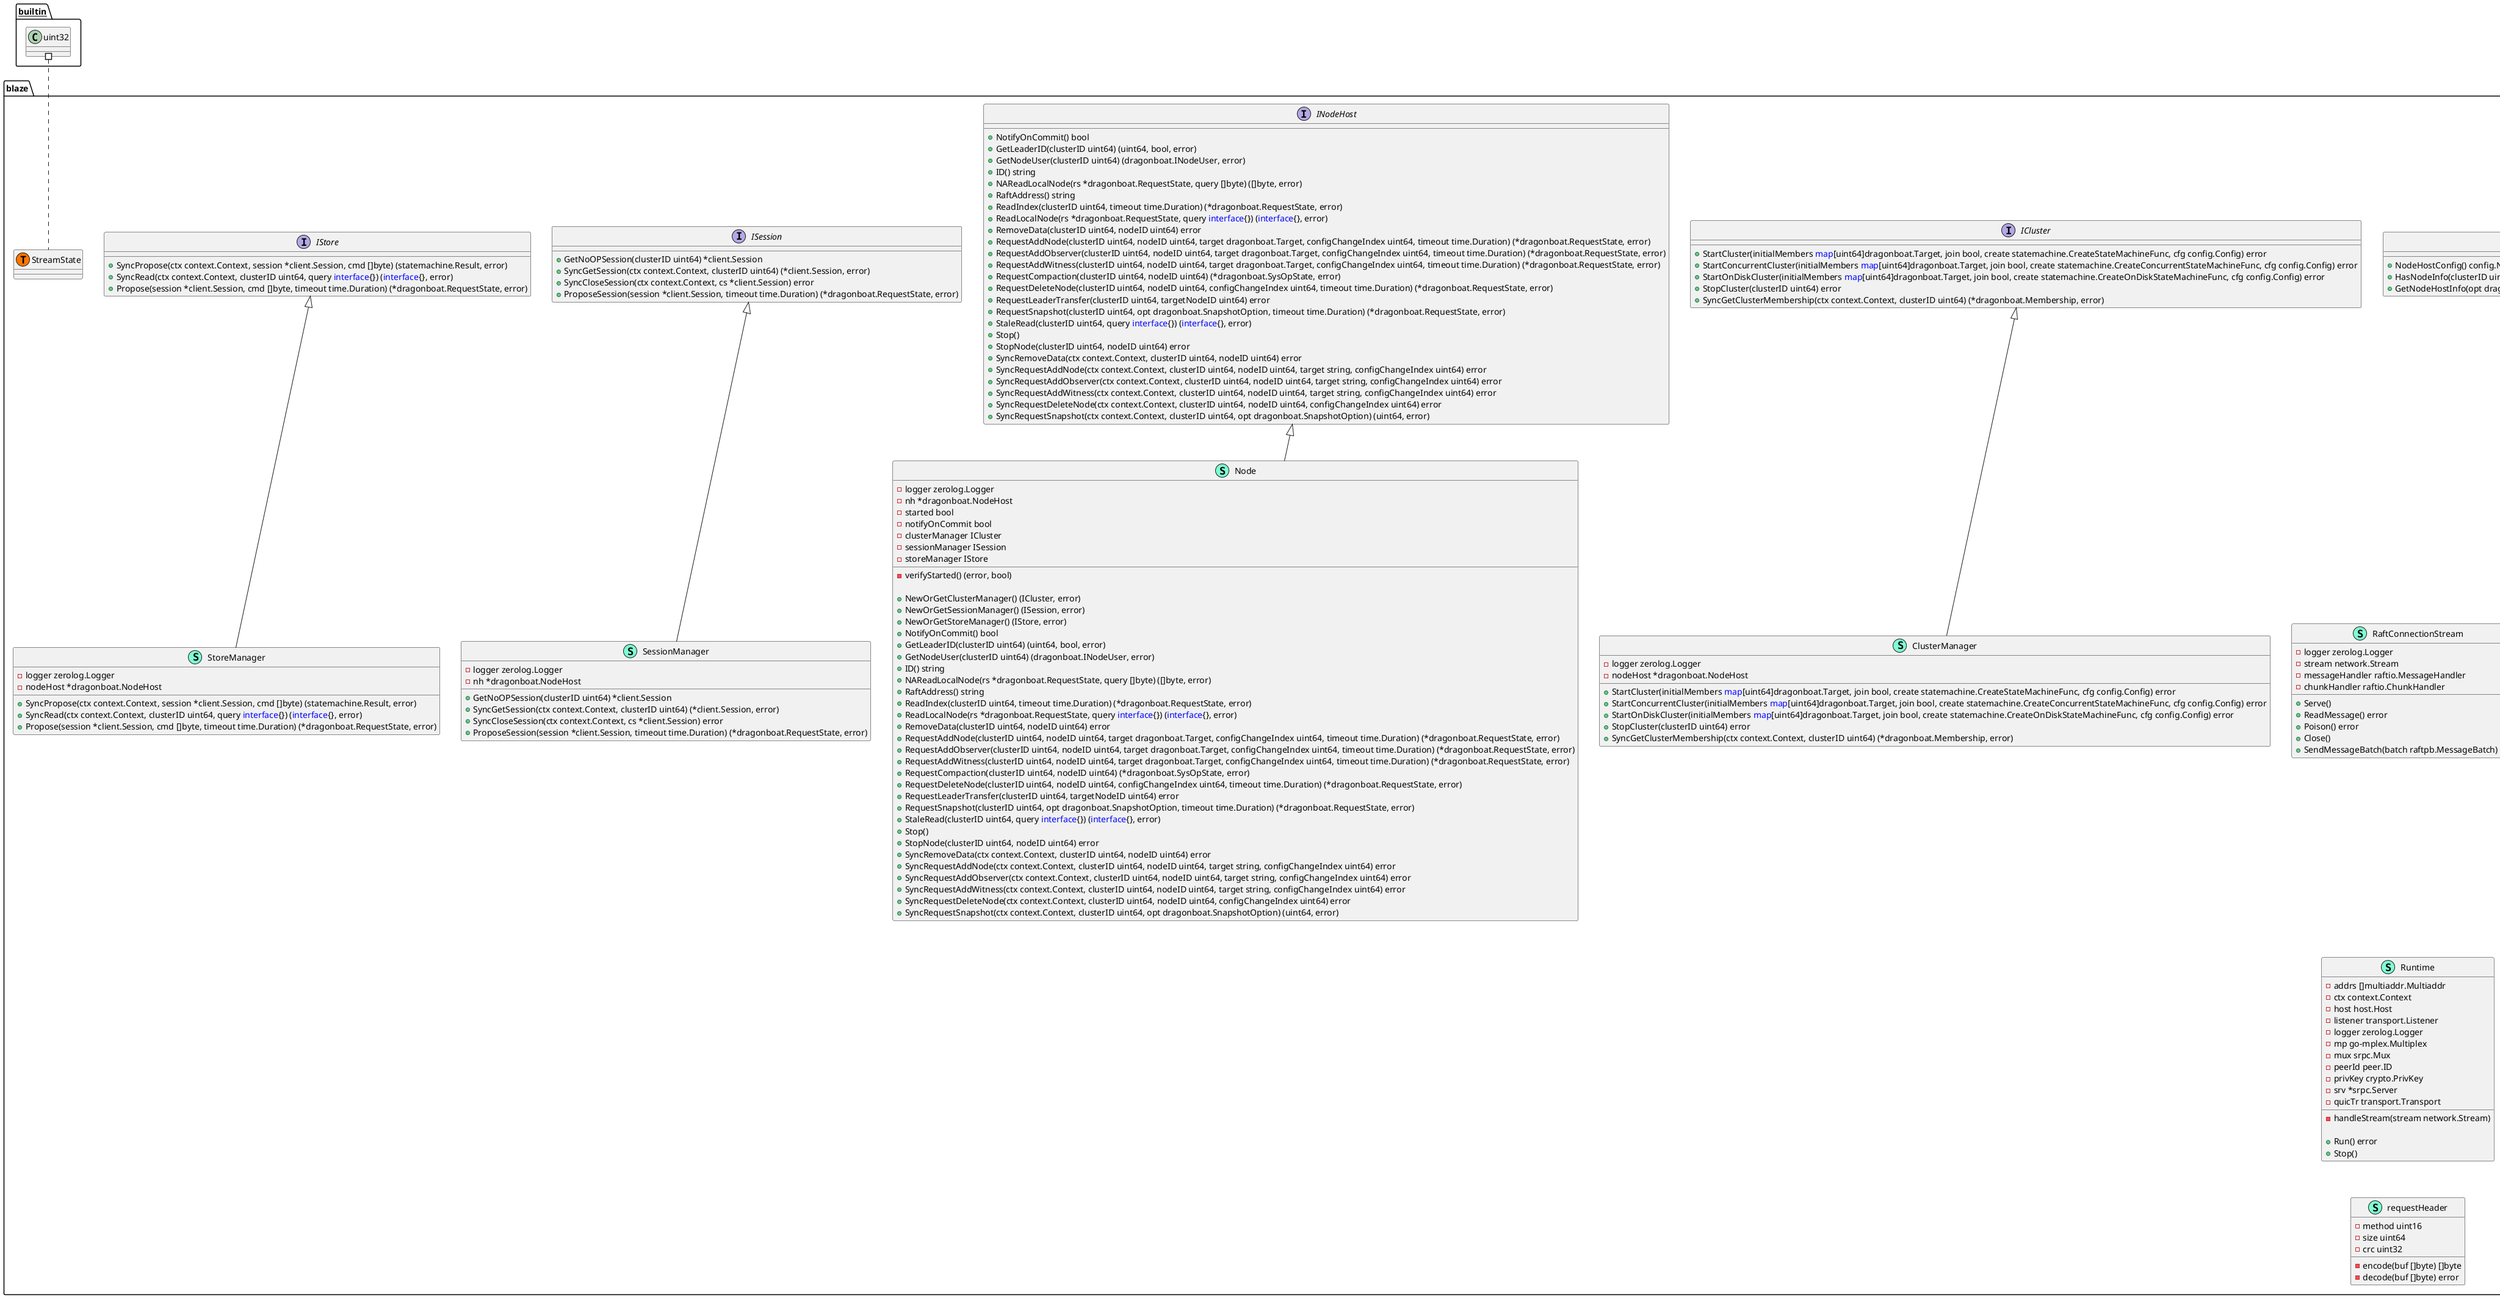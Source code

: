 @startuml
namespace blaze {
    class ClusterManager << (S,Aquamarine) >> {
        - logger zerolog.Logger
        - nodeHost *dragonboat.NodeHost

        + StartCluster(initialMembers <font color=blue>map</font>[uint64]dragonboat.Target, join bool, create statemachine.CreateStateMachineFunc, cfg config.Config) error
        + StartConcurrentCluster(initialMembers <font color=blue>map</font>[uint64]dragonboat.Target, join bool, create statemachine.CreateConcurrentStateMachineFunc, cfg config.Config) error
        + StartOnDiskCluster(initialMembers <font color=blue>map</font>[uint64]dragonboat.Target, join bool, create statemachine.CreateOnDiskStateMachineFunc, cfg config.Config) error
        + StopCluster(clusterID uint64) error
        + SyncGetClusterMembership(ctx context.Context, clusterID uint64) (*dragonboat.Membership, error)

    }
    interface ICluster  {
        + StartCluster(initialMembers <font color=blue>map</font>[uint64]dragonboat.Target, join bool, create statemachine.CreateStateMachineFunc, cfg config.Config) error
        + StartConcurrentCluster(initialMembers <font color=blue>map</font>[uint64]dragonboat.Target, join bool, create statemachine.CreateConcurrentStateMachineFunc, cfg config.Config) error
        + StartOnDiskCluster(initialMembers <font color=blue>map</font>[uint64]dragonboat.Target, join bool, create statemachine.CreateOnDiskStateMachineFunc, cfg config.Config) error
        + StopCluster(clusterID uint64) error
        + SyncGetClusterMembership(ctx context.Context, clusterID uint64) (*dragonboat.Membership, error)

    }
    interface INodeConfig  {
        + NodeHostConfig() config.NodeHostConfig
        + HasNodeInfo(clusterID uint64, nodeID uint64) bool
        + GetNodeHostInfo(opt dragonboat.NodeHostInfoOption) *dragonboat.NodeHostInfo

    }
    interface INodeHost  {
        + NotifyOnCommit() bool
        + GetLeaderID(clusterID uint64) (uint64, bool, error)
        + GetNodeUser(clusterID uint64) (dragonboat.INodeUser, error)
        + ID() string
        + NAReadLocalNode(rs *dragonboat.RequestState, query []byte) ([]byte, error)
        + RaftAddress() string
        + ReadIndex(clusterID uint64, timeout time.Duration) (*dragonboat.RequestState, error)
        + ReadLocalNode(rs *dragonboat.RequestState, query <font color=blue>interface</font>{}) (<font color=blue>interface</font>{}, error)
        + RemoveData(clusterID uint64, nodeID uint64) error
        + RequestAddNode(clusterID uint64, nodeID uint64, target dragonboat.Target, configChangeIndex uint64, timeout time.Duration) (*dragonboat.RequestState, error)
        + RequestAddObserver(clusterID uint64, nodeID uint64, target dragonboat.Target, configChangeIndex uint64, timeout time.Duration) (*dragonboat.RequestState, error)
        + RequestAddWitness(clusterID uint64, nodeID uint64, target dragonboat.Target, configChangeIndex uint64, timeout time.Duration) (*dragonboat.RequestState, error)
        + RequestCompaction(clusterID uint64, nodeID uint64) (*dragonboat.SysOpState, error)
        + RequestDeleteNode(clusterID uint64, nodeID uint64, configChangeIndex uint64, timeout time.Duration) (*dragonboat.RequestState, error)
        + RequestLeaderTransfer(clusterID uint64, targetNodeID uint64) error
        + RequestSnapshot(clusterID uint64, opt dragonboat.SnapshotOption, timeout time.Duration) (*dragonboat.RequestState, error)
        + StaleRead(clusterID uint64, query <font color=blue>interface</font>{}) (<font color=blue>interface</font>{}, error)
        + Stop() 
        + StopNode(clusterID uint64, nodeID uint64) error
        + SyncRemoveData(ctx context.Context, clusterID uint64, nodeID uint64) error
        + SyncRequestAddNode(ctx context.Context, clusterID uint64, nodeID uint64, target string, configChangeIndex uint64) error
        + SyncRequestAddObserver(ctx context.Context, clusterID uint64, nodeID uint64, target string, configChangeIndex uint64) error
        + SyncRequestAddWitness(ctx context.Context, clusterID uint64, nodeID uint64, target string, configChangeIndex uint64) error
        + SyncRequestDeleteNode(ctx context.Context, clusterID uint64, nodeID uint64, configChangeIndex uint64) error
        + SyncRequestSnapshot(ctx context.Context, clusterID uint64, opt dragonboat.SnapshotOption) (uint64, error)

    }
    interface IReadWriter  {
        + Read() (T, error)
        + Write() error

    }
    interface ISession  {
        + GetNoOPSession(clusterID uint64) *client.Session
        + SyncGetSession(ctx context.Context, clusterID uint64) (*client.Session, error)
        + SyncCloseSession(ctx context.Context, cs *client.Session) error
        + ProposeSession(session *client.Session, timeout time.Duration) (*dragonboat.RequestState, error)

    }
    interface IStore  {
        + SyncPropose(ctx context.Context, session *client.Session, cmd []byte) (statemachine.Result, error)
        + SyncRead(ctx context.Context, clusterID uint64, query <font color=blue>interface</font>{}) (<font color=blue>interface</font>{}, error)
        + Propose(session *client.Session, cmd []byte, timeout time.Duration) (*dragonboat.RequestState, error)

    }
    class MessageStream << (S,Aquamarine) >> {
        - stream network.Stream
        - logger zerolog.Logger
        - header requestHeader
        - body []byte

        + VerifyMagicNumber() error
        + Send(t uint16) error
        + Read() (uint16, []byte, error)

    }
    class Node << (S,Aquamarine) >> {
        - logger zerolog.Logger
        - nh *dragonboat.NodeHost
        - started bool
        - notifyOnCommit bool
        - clusterManager ICluster
        - sessionManager ISession
        - storeManager IStore

        - verifyStarted() (error, bool)

        + NewOrGetClusterManager() (ICluster, error)
        + NewOrGetSessionManager() (ISession, error)
        + NewOrGetStoreManager() (IStore, error)
        + NotifyOnCommit() bool
        + GetLeaderID(clusterID uint64) (uint64, bool, error)
        + GetNodeUser(clusterID uint64) (dragonboat.INodeUser, error)
        + ID() string
        + NAReadLocalNode(rs *dragonboat.RequestState, query []byte) ([]byte, error)
        + RaftAddress() string
        + ReadIndex(clusterID uint64, timeout time.Duration) (*dragonboat.RequestState, error)
        + ReadLocalNode(rs *dragonboat.RequestState, query <font color=blue>interface</font>{}) (<font color=blue>interface</font>{}, error)
        + RemoveData(clusterID uint64, nodeID uint64) error
        + RequestAddNode(clusterID uint64, nodeID uint64, target dragonboat.Target, configChangeIndex uint64, timeout time.Duration) (*dragonboat.RequestState, error)
        + RequestAddObserver(clusterID uint64, nodeID uint64, target dragonboat.Target, configChangeIndex uint64, timeout time.Duration) (*dragonboat.RequestState, error)
        + RequestAddWitness(clusterID uint64, nodeID uint64, target dragonboat.Target, configChangeIndex uint64, timeout time.Duration) (*dragonboat.RequestState, error)
        + RequestCompaction(clusterID uint64, nodeID uint64) (*dragonboat.SysOpState, error)
        + RequestDeleteNode(clusterID uint64, nodeID uint64, configChangeIndex uint64, timeout time.Duration) (*dragonboat.RequestState, error)
        + RequestLeaderTransfer(clusterID uint64, targetNodeID uint64) error
        + RequestSnapshot(clusterID uint64, opt dragonboat.SnapshotOption, timeout time.Duration) (*dragonboat.RequestState, error)
        + StaleRead(clusterID uint64, query <font color=blue>interface</font>{}) (<font color=blue>interface</font>{}, error)
        + Stop() 
        + StopNode(clusterID uint64, nodeID uint64) error
        + SyncRemoveData(ctx context.Context, clusterID uint64, nodeID uint64) error
        + SyncRequestAddNode(ctx context.Context, clusterID uint64, nodeID uint64, target string, configChangeIndex uint64) error
        + SyncRequestAddObserver(ctx context.Context, clusterID uint64, nodeID uint64, target string, configChangeIndex uint64) error
        + SyncRequestAddWitness(ctx context.Context, clusterID uint64, nodeID uint64, target string, configChangeIndex uint64) error
        + SyncRequestDeleteNode(ctx context.Context, clusterID uint64, nodeID uint64, configChangeIndex uint64) error
        + SyncRequestSnapshot(ctx context.Context, clusterID uint64, opt dragonboat.SnapshotOption) (uint64, error)

    }
    class QuicTestKit << (S,Aquamarine) >> {
        - t *testing.T
        - logger zerolog.Logger
        - testServerAddr string
        - quicConfig *quic.Config
        - listener quic.Listener
        - dialConn quic.Connection
        - certPool *x509.CertPool
        - keyPair tls.Certificate
        - tlsConf *tls.Config
        - ctx context.Context

        + Start() 
        + Stop() 
        + GenerateTlsConfig() (*tls.Config, error)
        + GetListener() quic.Listener
        + CloseListener() 
        + GetConnection() quic.Connection
        + NewConnectionStream() quic.Stream

    }
    class RaftConnectionStream << (S,Aquamarine) >> {
        - logger zerolog.Logger
        - stream network.Stream
        - messageHandler raftio.MessageHandler
        - chunkHandler raftio.ChunkHandler

        + Serve() 
        + ReadMessage() error
        + Poison() error
        + Close() 
        + SendMessageBatch(batch raftpb.MessageBatch) error

    }
    class RaftControlRPCServer << (S,Aquamarine) >> {
        - logger zerolog.Logger
        - node INodeHost
        - stream network.Stream

        - handleStream(stream network.Stream) 
        - readAndHandle() 
        - writePayloads(payloadStream <font color=blue>chan</font> []byte, isStream bool) 
        - addNodeHandler(request *database.ModifyNodeRequest) 
        - requestStateCodeToResultCode(result dragonboat.RequestResult) database.IndexState_ResultCode

        + GetLeaderID(ctx context.Context, request *database.GetLeaderIDRequest) (*database.GetLeaderIDResponse, error)
        + GetID(ctx context.Context, _ *database.IdRequest) (*database.IdResponse, error)
        + ReadIndex(request *database.ReadIndexRequest, stream <font color=blue>chan</font> *database.IndexState) error
        + ReadLocalNode(ctx context.Context, request *database.ReadLocalNodeRequest) (*database.KeyValue, error)
        + AddNode(request *database.ModifyNodeRequest, stream <font color=blue>chan</font> *database.IndexState) error
        + AddObserver(request *database.ModifyNodeRequest, stream <font color=blue>chan</font> *database.IndexState) error
        + AddWitness(request *database.ModifyNodeRequest, stream <font color=blue>chan</font> *database.IndexState) error
        + RequestCompaction(ctx context.Context, request *database.ModifyNodeRequest) (*database.SysOpState, error)
        + RequestDeleteNode(request *database.ModifyNodeRequest, stream <font color=blue>chan</font> *database.IndexState) error
        + RequestLeaderTransfer(ctx context.Context, request *database.ModifyNodeRequest) (*database.RequestLeaderTransferResponse, error)
        + RequestSnapshot(request *database.RequestSnapshotRequest, stream <font color=blue>chan</font> *database.IndexState) error
        + Stop(ctx context.Context, request *database.StopRequest) (*database.StopResponse, error)
        + StopNode(ctx context.Context, request *database.ModifyNodeRequest) (*database.StopNodeResponse, error)

    }
    class RaftSnapshotConnectionStream << (S,Aquamarine) >> {
        - logger zerolog.Logger
        - stream network.Stream

        + Close() 
        + SendChunk(chunk raftpb.Chunk) error

    }
    class RaftTransport << (S,Aquamarine) >> {
        - host host.Host
        - logger zerolog.Logger
        - messageHandler raftio.MessageHandler
        - chunkHandler raftio.ChunkHandler

        - connectionStreamHandler(stream network.Stream) 

        + Name() string
        + Start() error
        + Stop() 
        + GetConnection(ctx context.Context, target string) (raftio.IConnection, error)
        + GetSnapshotConnection(ctx context.Context, target string) (raftio.ISnapshotConnection, error)

    }
    class Runtime << (S,Aquamarine) >> {
        - addrs []multiaddr.Multiaddr
        - ctx context.Context
        - host host.Host
        - listener transport.Listener
        - logger zerolog.Logger
        - mp go-mplex.Multiplex
        - mux srpc.Mux
        - peerId peer.ID
        - privKey crypto.PrivKey
        - srv *srpc.Server
        - quicTr transport.Transport

        - handleStream(stream network.Stream) 

        + Run() error
        + Stop() 

    }
    class Server << (S,Aquamarine) >> {
        - listener quic.Listener
        - logger zerolog.Logger
        - closed bool
        - mu sync.RWMutex
        - registry *config.Registry

        - handleConn(ctx context.Context) 
        - handleStreams(conn quic.Connection, ctx context.Context) 
        - receiveStream(ctx context.Context, inheritedLogger zerolog.Logger, stream quic.Stream) 

        + Start(ctx context.Context) error
        + Stop(ctx context.Context) error

    }
    class SessionManager << (S,Aquamarine) >> {
        - logger zerolog.Logger
        - nh *dragonboat.NodeHost

        + GetNoOPSession(clusterID uint64) *client.Session
        + SyncGetSession(ctx context.Context, clusterID uint64) (*client.Session, error)
        + SyncCloseSession(ctx context.Context, cs *client.Session) error
        + ProposeSession(session *client.Session, timeout time.Duration) (*dragonboat.RequestState, error)

    }
    class StoreManager << (S,Aquamarine) >> {
        - logger zerolog.Logger
        - nodeHost *dragonboat.NodeHost

        + SyncPropose(ctx context.Context, session *client.Session, cmd []byte) (statemachine.Result, error)
        + SyncRead(ctx context.Context, clusterID uint64, query <font color=blue>interface</font>{}) (<font color=blue>interface</font>{}, error)
        + Propose(session *client.Session, cmd []byte, timeout time.Duration) (*dragonboat.RequestState, error)

    }
    class StreamReceiver << (S,Aquamarine) >> {
        - logger zerolog.Logger
        - registry *config.Registry

        + Receive(ctx context.Context, logger zerolog.Logger, stream quic.Stream) 

    }
    class TestStream << (S,Aquamarine) >> {
        - buf *bytes.Buffer

        + Read(p []byte) (int, error)
        + CancelRead(code quic.StreamErrorCode) 
        + SetReadDeadline(time time.Time) error
        + StreamID() quic.StreamID
        + Write(p []byte) (int, error)
        + Close() error
        + CancelWrite(code quic.StreamErrorCode) 
        + Context() context.Context
        + SetWriteDeadline(time time.Time) error
        + SetDeadline(time time.Time) error

    }
    class blaze.StreamState << (T, #FF7700) >>  {
    }
    class requestHeader << (S,Aquamarine) >> {
        - method uint16
        - size uint64
        - crc uint32

        - encode(buf []byte) []byte
        - decode(buf []byte) error

    }
}

"blaze.ICluster" <|-- "blaze.ClusterManager"
"blaze.INodeHost" <|-- "blaze.Node"
"blaze.ISession" <|-- "blaze.SessionManager"
"blaze.IStore" <|-- "blaze.StoreManager"

"__builtin__.uint32" #.. "blaze.StreamState"
@enduml
